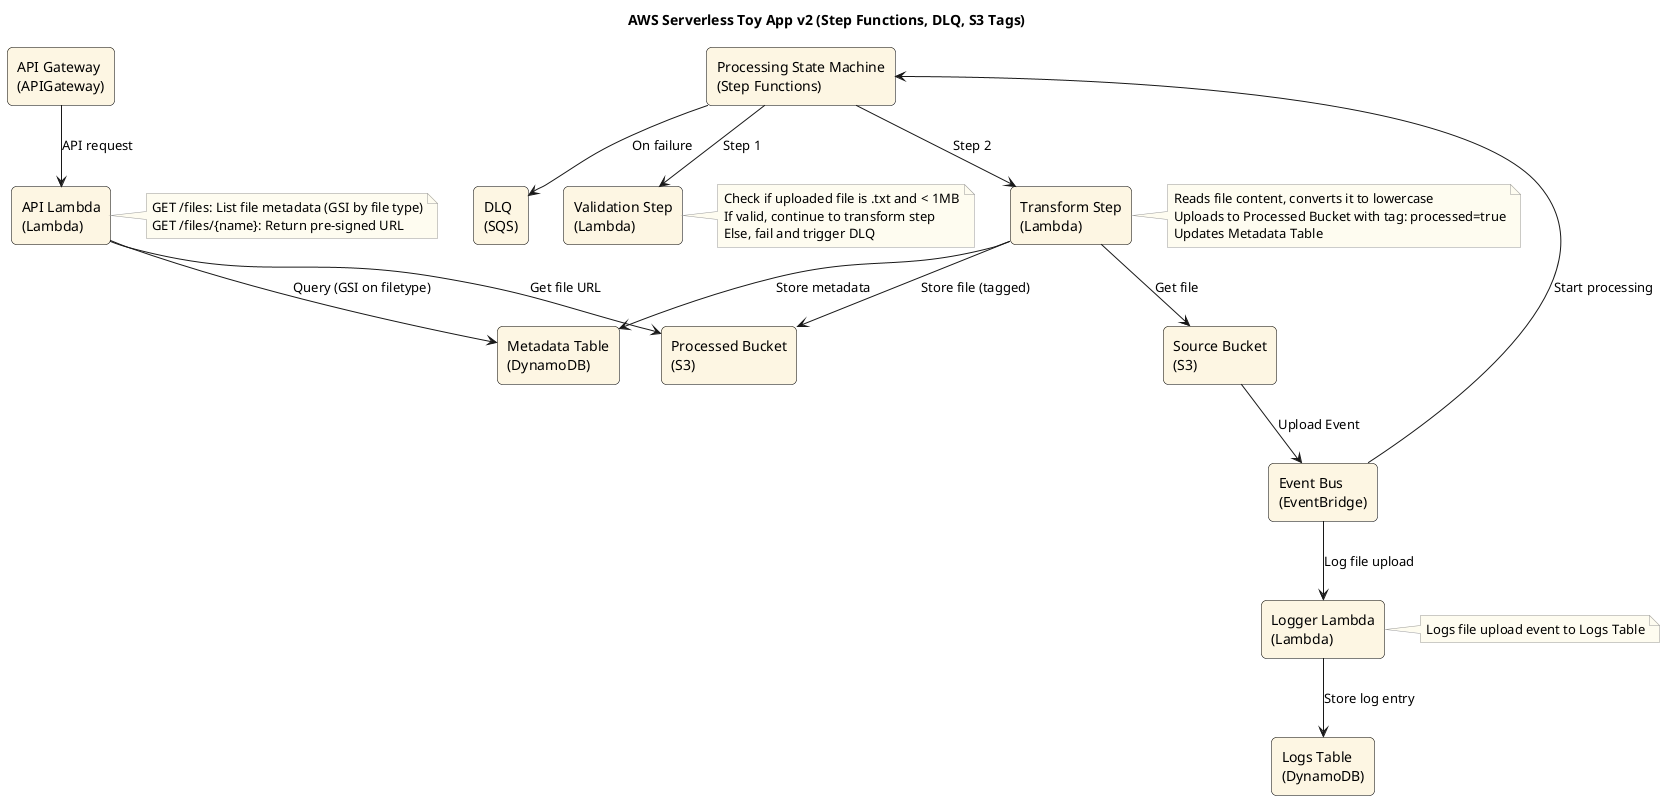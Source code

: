 @startuml
skinparam rectangle {
  BackgroundColor #fdf6e3
  BorderColor Black
  RoundCorner 10
}
skinparam note {
  BackgroundColor #fefcf0
  BorderColor #999999
}

title AWS Serverless Toy App v2 (Step Functions, DLQ, S3 Tags)

' Components
rectangle "Source Bucket\n(S3)" as sourceBucket
rectangle "Event Bus\n(EventBridge)" as eventBus
rectangle "Validation Step\n(Lambda)" as validateLambda
rectangle "Transform Step\n(Lambda)" as transformLambda
rectangle "Processing State Machine\n(Step Functions)" as stepFn
rectangle "DLQ\n(SQS)" as dlq
rectangle "Processed Bucket\n(S3)" as processedBucket
rectangle "Metadata Table\n(DynamoDB)" as metadataTable
rectangle "Logs Table\n(DynamoDB)" as logsTable
rectangle "API Lambda\n(Lambda)" as apiFunction
rectangle "API Gateway\n(APIGateway)" as apiGateway
rectangle "Logger Lambda\n(Lambda)" as loggerFunction

' Lambda Notes
note right of validateLambda
  Check if uploaded file is .txt and < 1MB
  If valid, continue to transform step
  Else, fail and trigger DLQ
end note

note right of transformLambda
  Reads file content, converts it to lowercase
  Uploads to Processed Bucket with tag: processed=true
  Updates Metadata Table
end note

note right of loggerFunction
  Logs file upload event to Logs Table
end note

note right of apiFunction
  GET /files: List file metadata (GSI by file type)
  GET /files/{name}: Return pre-signed URL
end note

' Flow
sourceBucket --> eventBus : Upload Event
eventBus --> stepFn : Start processing
stepFn --> validateLambda : Step 1
stepFn --> transformLambda : Step 2
stepFn --> dlq : On failure

eventBus --> loggerFunction : Log file upload
transformLambda --> sourceBucket : Get file
transformLambda --> processedBucket : Store file (tagged)
transformLambda --> metadataTable : Store metadata

loggerFunction --> logsTable : Store log entry

apiGateway --> apiFunction : API request
apiFunction --> metadataTable : Query (GSI on filetype)
apiFunction --> processedBucket : Get file URL
@enduml